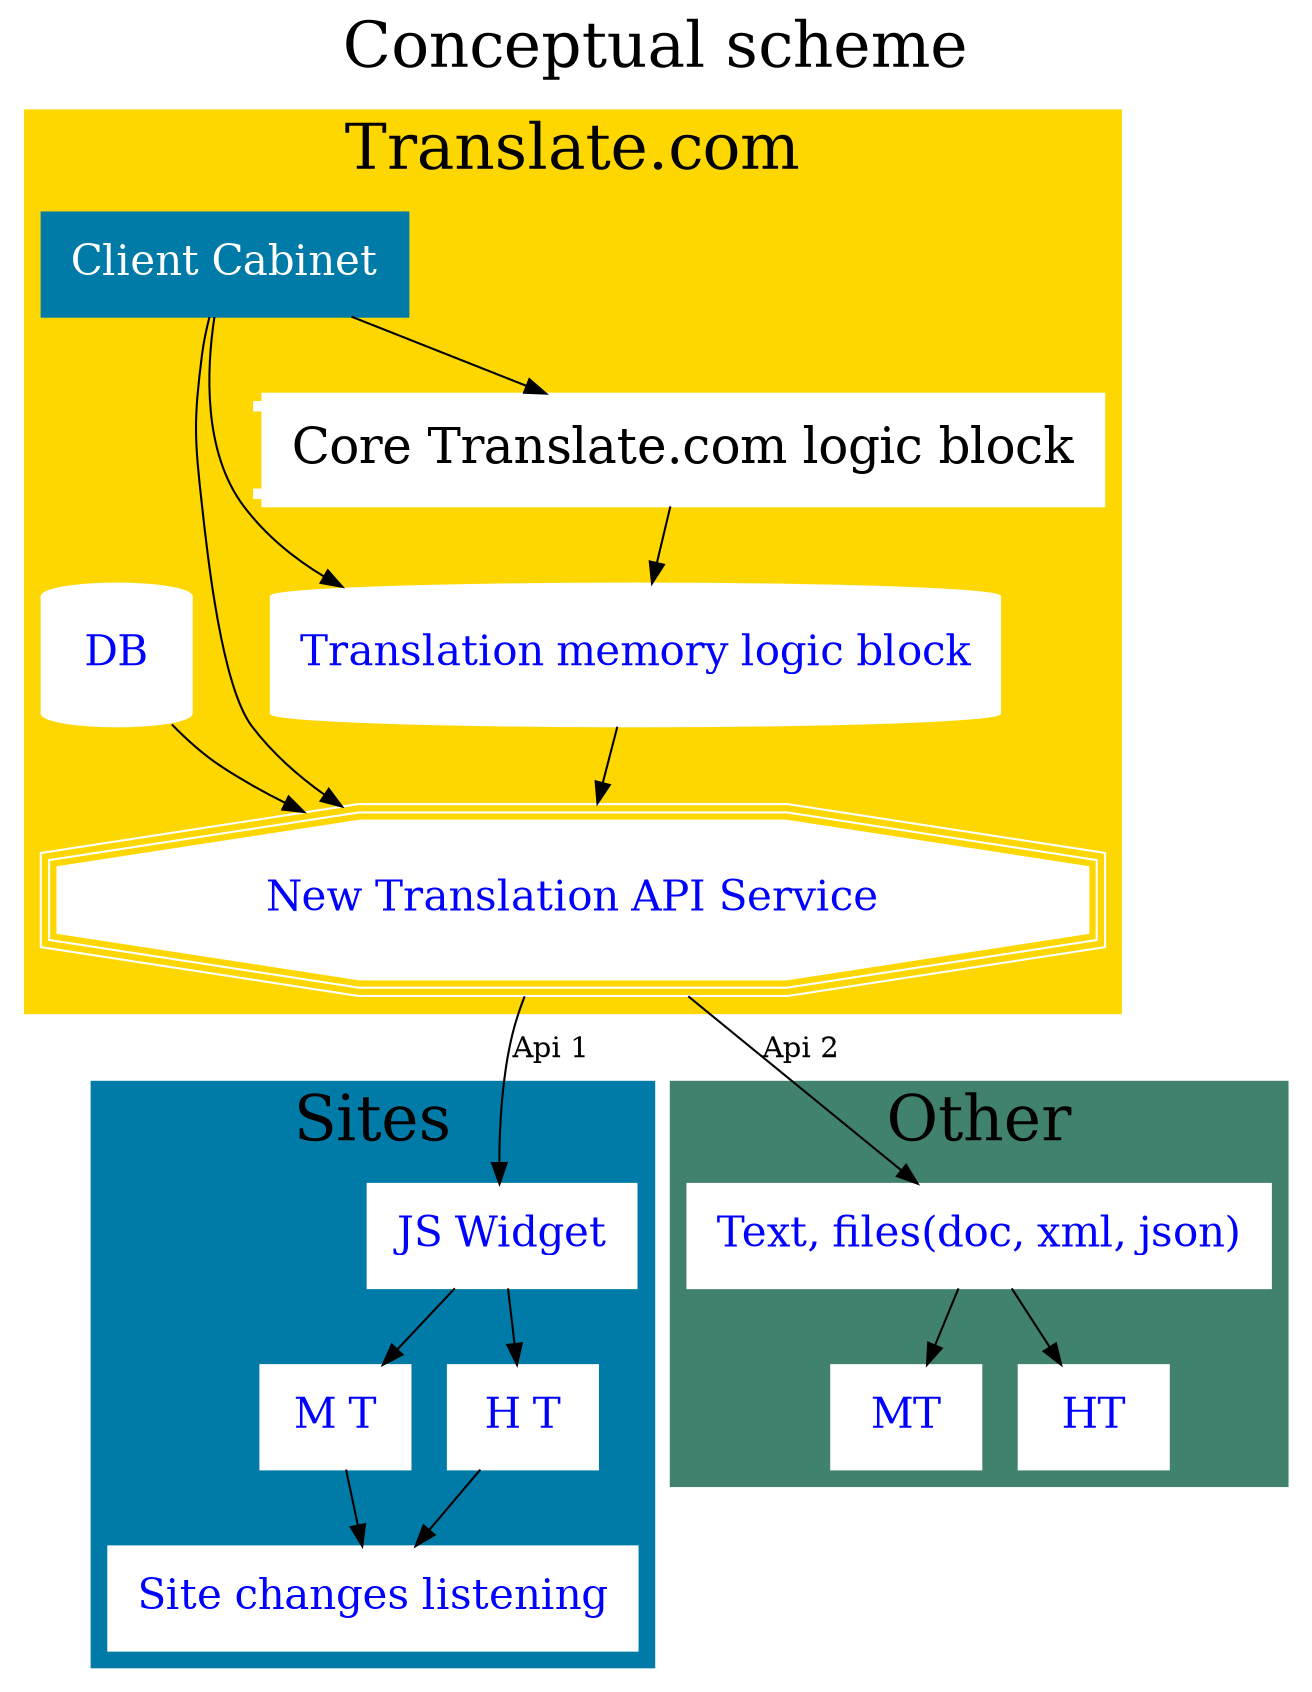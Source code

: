 digraph New_Translation_API_Service {
   graph [label="Conceptual scheme" fontsize="30" labelloc="t"];
   node [margin=0.2 fontcolor=blue fontsize=20 width=1 shape=box]
   subgraph cluster1 {
       node [style=filled,color=white,fontsize=20];
       style=filled;
       color="#FFD700";
       "Core Translate.com logic block" [shape=component, fontsize=24, fontcolor=black];
       "New Translation API Service" [shape=tripleoctagon];	
       "Translation memory logic block" [shape=cylinder];
       "Client Cabinet" [fontcolor=white, color="#007BA7"];
       "DB" [shape=cylinder];
       label = "Translate.com";
  }
  subgraph cluster2 {
       node [style=filled,color=white,fontsize=20];
       style=filled;
       color="#007BA7";
       "JS Widget";
       "M T";
       "H T";
       "Site changes listening";
       label = "Sites";
  }
  subgraph cluster3 {
       node [style=filled,color=white,fontsize=20];
       style=filled;
       color="#40826D";
       "MT";
       "HT";
       "Text, files(doc, xml, json)";
       label = "Other";
  }
 
  "Core Translate.com logic block" -> "Translation memory logic block"
  "Translation memory logic block" -> "New Translation API Service"
  "Client Cabinet" -> "Translation memory logic block"
  "Client Cabinet" -> "New Translation API Service"
  "Client Cabinet" -> "Core Translate.com logic block"
  "DB" -> "New Translation API Service"
  
  "New Translation API Service" -> "JS Widget" [label="Api 1"];
  "JS Widget" -> "M T"
  "JS Widget" -> "H T"
  "H T" -> "Site changes listening"
  "M T" -> "Site changes listening"
  
  "New Translation API Service" -> "Text, files(doc, xml, json)" [label="Api 2"];
  "Text, files(doc, xml, json)" -> "MT"
  "Text, files(doc, xml, json)" -> "HT"
}
